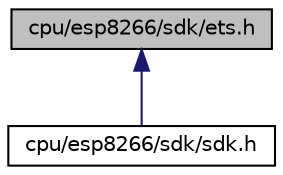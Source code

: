 digraph "cpu/esp8266/sdk/ets.h"
{
 // LATEX_PDF_SIZE
  edge [fontname="Helvetica",fontsize="10",labelfontname="Helvetica",labelfontsize="10"];
  node [fontname="Helvetica",fontsize="10",shape=record];
  Node1 [label="cpu/esp8266/sdk/ets.h",height=0.2,width=0.4,color="black", fillcolor="grey75", style="filled", fontcolor="black",tooltip="ESP8266 ETS ROM function prototypes."];
  Node1 -> Node2 [dir="back",color="midnightblue",fontsize="10",style="solid",fontname="Helvetica"];
  Node2 [label="cpu/esp8266/sdk/sdk.h",height=0.2,width=0.4,color="black", fillcolor="white", style="filled",URL="$sdk_8h.html",tooltip="ESP8266 SDK container."];
}
